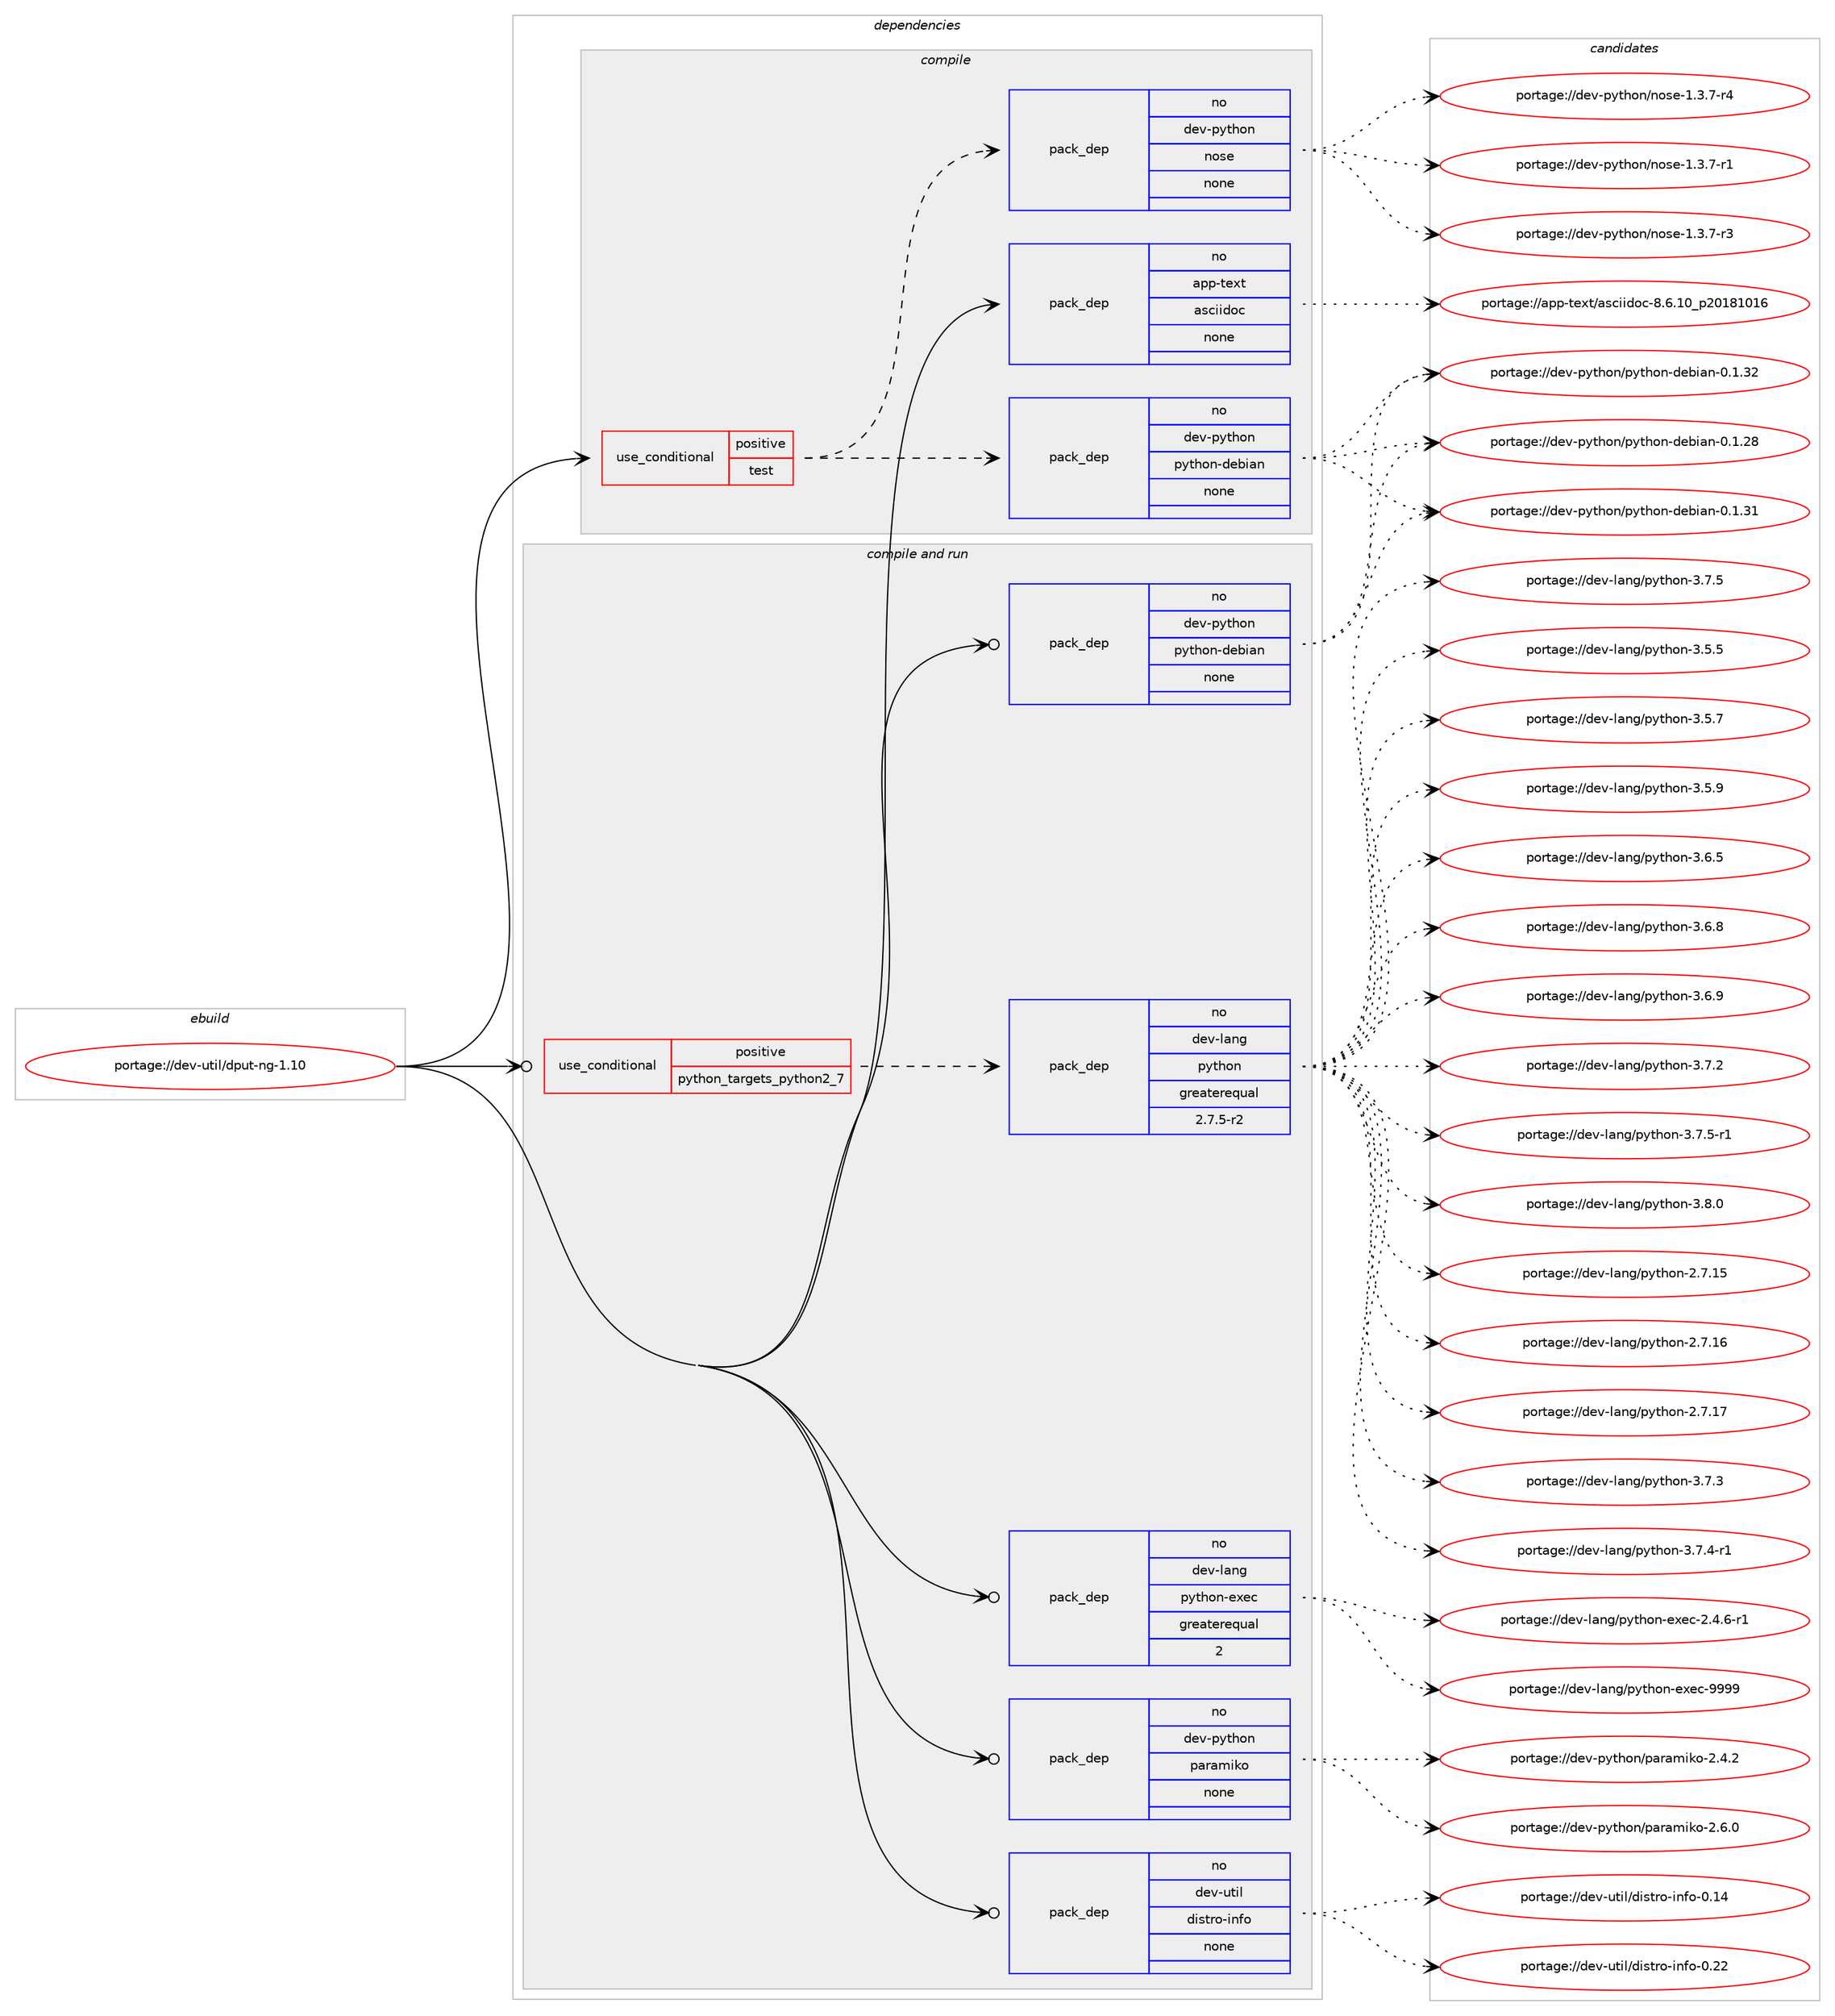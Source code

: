digraph prolog {

# *************
# Graph options
# *************

newrank=true;
concentrate=true;
compound=true;
graph [rankdir=LR,fontname=Helvetica,fontsize=10,ranksep=1.5];#, ranksep=2.5, nodesep=0.2];
edge  [arrowhead=vee];
node  [fontname=Helvetica,fontsize=10];

# **********
# The ebuild
# **********

subgraph cluster_leftcol {
color=gray;
rank=same;
label=<<i>ebuild</i>>;
id [label="portage://dev-util/dput-ng-1.10", color=red, width=4, href="../dev-util/dput-ng-1.10.svg"];
}

# ****************
# The dependencies
# ****************

subgraph cluster_midcol {
color=gray;
label=<<i>dependencies</i>>;
subgraph cluster_compile {
fillcolor="#eeeeee";
style=filled;
label=<<i>compile</i>>;
subgraph cond71097 {
dependency261867 [label=<<TABLE BORDER="0" CELLBORDER="1" CELLSPACING="0" CELLPADDING="4"><TR><TD ROWSPAN="3" CELLPADDING="10">use_conditional</TD></TR><TR><TD>positive</TD></TR><TR><TD>test</TD></TR></TABLE>>, shape=none, color=red];
subgraph pack187128 {
dependency261868 [label=<<TABLE BORDER="0" CELLBORDER="1" CELLSPACING="0" CELLPADDING="4" WIDTH="220"><TR><TD ROWSPAN="6" CELLPADDING="30">pack_dep</TD></TR><TR><TD WIDTH="110">no</TD></TR><TR><TD>dev-python</TD></TR><TR><TD>nose</TD></TR><TR><TD>none</TD></TR><TR><TD></TD></TR></TABLE>>, shape=none, color=blue];
}
dependency261867:e -> dependency261868:w [weight=20,style="dashed",arrowhead="vee"];
subgraph pack187129 {
dependency261869 [label=<<TABLE BORDER="0" CELLBORDER="1" CELLSPACING="0" CELLPADDING="4" WIDTH="220"><TR><TD ROWSPAN="6" CELLPADDING="30">pack_dep</TD></TR><TR><TD WIDTH="110">no</TD></TR><TR><TD>dev-python</TD></TR><TR><TD>python-debian</TD></TR><TR><TD>none</TD></TR><TR><TD></TD></TR></TABLE>>, shape=none, color=blue];
}
dependency261867:e -> dependency261869:w [weight=20,style="dashed",arrowhead="vee"];
}
id:e -> dependency261867:w [weight=20,style="solid",arrowhead="vee"];
subgraph pack187130 {
dependency261870 [label=<<TABLE BORDER="0" CELLBORDER="1" CELLSPACING="0" CELLPADDING="4" WIDTH="220"><TR><TD ROWSPAN="6" CELLPADDING="30">pack_dep</TD></TR><TR><TD WIDTH="110">no</TD></TR><TR><TD>app-text</TD></TR><TR><TD>asciidoc</TD></TR><TR><TD>none</TD></TR><TR><TD></TD></TR></TABLE>>, shape=none, color=blue];
}
id:e -> dependency261870:w [weight=20,style="solid",arrowhead="vee"];
}
subgraph cluster_compileandrun {
fillcolor="#eeeeee";
style=filled;
label=<<i>compile and run</i>>;
subgraph cond71098 {
dependency261871 [label=<<TABLE BORDER="0" CELLBORDER="1" CELLSPACING="0" CELLPADDING="4"><TR><TD ROWSPAN="3" CELLPADDING="10">use_conditional</TD></TR><TR><TD>positive</TD></TR><TR><TD>python_targets_python2_7</TD></TR></TABLE>>, shape=none, color=red];
subgraph pack187131 {
dependency261872 [label=<<TABLE BORDER="0" CELLBORDER="1" CELLSPACING="0" CELLPADDING="4" WIDTH="220"><TR><TD ROWSPAN="6" CELLPADDING="30">pack_dep</TD></TR><TR><TD WIDTH="110">no</TD></TR><TR><TD>dev-lang</TD></TR><TR><TD>python</TD></TR><TR><TD>greaterequal</TD></TR><TR><TD>2.7.5-r2</TD></TR></TABLE>>, shape=none, color=blue];
}
dependency261871:e -> dependency261872:w [weight=20,style="dashed",arrowhead="vee"];
}
id:e -> dependency261871:w [weight=20,style="solid",arrowhead="odotvee"];
subgraph pack187132 {
dependency261873 [label=<<TABLE BORDER="0" CELLBORDER="1" CELLSPACING="0" CELLPADDING="4" WIDTH="220"><TR><TD ROWSPAN="6" CELLPADDING="30">pack_dep</TD></TR><TR><TD WIDTH="110">no</TD></TR><TR><TD>dev-lang</TD></TR><TR><TD>python-exec</TD></TR><TR><TD>greaterequal</TD></TR><TR><TD>2</TD></TR></TABLE>>, shape=none, color=blue];
}
id:e -> dependency261873:w [weight=20,style="solid",arrowhead="odotvee"];
subgraph pack187133 {
dependency261874 [label=<<TABLE BORDER="0" CELLBORDER="1" CELLSPACING="0" CELLPADDING="4" WIDTH="220"><TR><TD ROWSPAN="6" CELLPADDING="30">pack_dep</TD></TR><TR><TD WIDTH="110">no</TD></TR><TR><TD>dev-python</TD></TR><TR><TD>paramiko</TD></TR><TR><TD>none</TD></TR><TR><TD></TD></TR></TABLE>>, shape=none, color=blue];
}
id:e -> dependency261874:w [weight=20,style="solid",arrowhead="odotvee"];
subgraph pack187134 {
dependency261875 [label=<<TABLE BORDER="0" CELLBORDER="1" CELLSPACING="0" CELLPADDING="4" WIDTH="220"><TR><TD ROWSPAN="6" CELLPADDING="30">pack_dep</TD></TR><TR><TD WIDTH="110">no</TD></TR><TR><TD>dev-python</TD></TR><TR><TD>python-debian</TD></TR><TR><TD>none</TD></TR><TR><TD></TD></TR></TABLE>>, shape=none, color=blue];
}
id:e -> dependency261875:w [weight=20,style="solid",arrowhead="odotvee"];
subgraph pack187135 {
dependency261876 [label=<<TABLE BORDER="0" CELLBORDER="1" CELLSPACING="0" CELLPADDING="4" WIDTH="220"><TR><TD ROWSPAN="6" CELLPADDING="30">pack_dep</TD></TR><TR><TD WIDTH="110">no</TD></TR><TR><TD>dev-util</TD></TR><TR><TD>distro-info</TD></TR><TR><TD>none</TD></TR><TR><TD></TD></TR></TABLE>>, shape=none, color=blue];
}
id:e -> dependency261876:w [weight=20,style="solid",arrowhead="odotvee"];
}
subgraph cluster_run {
fillcolor="#eeeeee";
style=filled;
label=<<i>run</i>>;
}
}

# **************
# The candidates
# **************

subgraph cluster_choices {
rank=same;
color=gray;
label=<<i>candidates</i>>;

subgraph choice187128 {
color=black;
nodesep=1;
choiceportage10010111845112121116104111110471101111151014549465146554511449 [label="portage://dev-python/nose-1.3.7-r1", color=red, width=4,href="../dev-python/nose-1.3.7-r1.svg"];
choiceportage10010111845112121116104111110471101111151014549465146554511451 [label="portage://dev-python/nose-1.3.7-r3", color=red, width=4,href="../dev-python/nose-1.3.7-r3.svg"];
choiceportage10010111845112121116104111110471101111151014549465146554511452 [label="portage://dev-python/nose-1.3.7-r4", color=red, width=4,href="../dev-python/nose-1.3.7-r4.svg"];
dependency261868:e -> choiceportage10010111845112121116104111110471101111151014549465146554511449:w [style=dotted,weight="100"];
dependency261868:e -> choiceportage10010111845112121116104111110471101111151014549465146554511451:w [style=dotted,weight="100"];
dependency261868:e -> choiceportage10010111845112121116104111110471101111151014549465146554511452:w [style=dotted,weight="100"];
}
subgraph choice187129 {
color=black;
nodesep=1;
choiceportage100101118451121211161041111104711212111610411111045100101981059711045484649465056 [label="portage://dev-python/python-debian-0.1.28", color=red, width=4,href="../dev-python/python-debian-0.1.28.svg"];
choiceportage100101118451121211161041111104711212111610411111045100101981059711045484649465149 [label="portage://dev-python/python-debian-0.1.31", color=red, width=4,href="../dev-python/python-debian-0.1.31.svg"];
choiceportage100101118451121211161041111104711212111610411111045100101981059711045484649465150 [label="portage://dev-python/python-debian-0.1.32", color=red, width=4,href="../dev-python/python-debian-0.1.32.svg"];
dependency261869:e -> choiceportage100101118451121211161041111104711212111610411111045100101981059711045484649465056:w [style=dotted,weight="100"];
dependency261869:e -> choiceportage100101118451121211161041111104711212111610411111045100101981059711045484649465149:w [style=dotted,weight="100"];
dependency261869:e -> choiceportage100101118451121211161041111104711212111610411111045100101981059711045484649465150:w [style=dotted,weight="100"];
}
subgraph choice187130 {
color=black;
nodesep=1;
choiceportage97112112451161011201164797115991051051001119945564654464948951125048495649484954 [label="portage://app-text/asciidoc-8.6.10_p20181016", color=red, width=4,href="../app-text/asciidoc-8.6.10_p20181016.svg"];
dependency261870:e -> choiceportage97112112451161011201164797115991051051001119945564654464948951125048495649484954:w [style=dotted,weight="100"];
}
subgraph choice187131 {
color=black;
nodesep=1;
choiceportage10010111845108971101034711212111610411111045504655464953 [label="portage://dev-lang/python-2.7.15", color=red, width=4,href="../dev-lang/python-2.7.15.svg"];
choiceportage10010111845108971101034711212111610411111045504655464954 [label="portage://dev-lang/python-2.7.16", color=red, width=4,href="../dev-lang/python-2.7.16.svg"];
choiceportage10010111845108971101034711212111610411111045504655464955 [label="portage://dev-lang/python-2.7.17", color=red, width=4,href="../dev-lang/python-2.7.17.svg"];
choiceportage100101118451089711010347112121116104111110455146534653 [label="portage://dev-lang/python-3.5.5", color=red, width=4,href="../dev-lang/python-3.5.5.svg"];
choiceportage100101118451089711010347112121116104111110455146534655 [label="portage://dev-lang/python-3.5.7", color=red, width=4,href="../dev-lang/python-3.5.7.svg"];
choiceportage100101118451089711010347112121116104111110455146534657 [label="portage://dev-lang/python-3.5.9", color=red, width=4,href="../dev-lang/python-3.5.9.svg"];
choiceportage100101118451089711010347112121116104111110455146544653 [label="portage://dev-lang/python-3.6.5", color=red, width=4,href="../dev-lang/python-3.6.5.svg"];
choiceportage100101118451089711010347112121116104111110455146544656 [label="portage://dev-lang/python-3.6.8", color=red, width=4,href="../dev-lang/python-3.6.8.svg"];
choiceportage100101118451089711010347112121116104111110455146544657 [label="portage://dev-lang/python-3.6.9", color=red, width=4,href="../dev-lang/python-3.6.9.svg"];
choiceportage100101118451089711010347112121116104111110455146554650 [label="portage://dev-lang/python-3.7.2", color=red, width=4,href="../dev-lang/python-3.7.2.svg"];
choiceportage100101118451089711010347112121116104111110455146554651 [label="portage://dev-lang/python-3.7.3", color=red, width=4,href="../dev-lang/python-3.7.3.svg"];
choiceportage1001011184510897110103471121211161041111104551465546524511449 [label="portage://dev-lang/python-3.7.4-r1", color=red, width=4,href="../dev-lang/python-3.7.4-r1.svg"];
choiceportage100101118451089711010347112121116104111110455146554653 [label="portage://dev-lang/python-3.7.5", color=red, width=4,href="../dev-lang/python-3.7.5.svg"];
choiceportage1001011184510897110103471121211161041111104551465546534511449 [label="portage://dev-lang/python-3.7.5-r1", color=red, width=4,href="../dev-lang/python-3.7.5-r1.svg"];
choiceportage100101118451089711010347112121116104111110455146564648 [label="portage://dev-lang/python-3.8.0", color=red, width=4,href="../dev-lang/python-3.8.0.svg"];
dependency261872:e -> choiceportage10010111845108971101034711212111610411111045504655464953:w [style=dotted,weight="100"];
dependency261872:e -> choiceportage10010111845108971101034711212111610411111045504655464954:w [style=dotted,weight="100"];
dependency261872:e -> choiceportage10010111845108971101034711212111610411111045504655464955:w [style=dotted,weight="100"];
dependency261872:e -> choiceportage100101118451089711010347112121116104111110455146534653:w [style=dotted,weight="100"];
dependency261872:e -> choiceportage100101118451089711010347112121116104111110455146534655:w [style=dotted,weight="100"];
dependency261872:e -> choiceportage100101118451089711010347112121116104111110455146534657:w [style=dotted,weight="100"];
dependency261872:e -> choiceportage100101118451089711010347112121116104111110455146544653:w [style=dotted,weight="100"];
dependency261872:e -> choiceportage100101118451089711010347112121116104111110455146544656:w [style=dotted,weight="100"];
dependency261872:e -> choiceportage100101118451089711010347112121116104111110455146544657:w [style=dotted,weight="100"];
dependency261872:e -> choiceportage100101118451089711010347112121116104111110455146554650:w [style=dotted,weight="100"];
dependency261872:e -> choiceportage100101118451089711010347112121116104111110455146554651:w [style=dotted,weight="100"];
dependency261872:e -> choiceportage1001011184510897110103471121211161041111104551465546524511449:w [style=dotted,weight="100"];
dependency261872:e -> choiceportage100101118451089711010347112121116104111110455146554653:w [style=dotted,weight="100"];
dependency261872:e -> choiceportage1001011184510897110103471121211161041111104551465546534511449:w [style=dotted,weight="100"];
dependency261872:e -> choiceportage100101118451089711010347112121116104111110455146564648:w [style=dotted,weight="100"];
}
subgraph choice187132 {
color=black;
nodesep=1;
choiceportage10010111845108971101034711212111610411111045101120101994550465246544511449 [label="portage://dev-lang/python-exec-2.4.6-r1", color=red, width=4,href="../dev-lang/python-exec-2.4.6-r1.svg"];
choiceportage10010111845108971101034711212111610411111045101120101994557575757 [label="portage://dev-lang/python-exec-9999", color=red, width=4,href="../dev-lang/python-exec-9999.svg"];
dependency261873:e -> choiceportage10010111845108971101034711212111610411111045101120101994550465246544511449:w [style=dotted,weight="100"];
dependency261873:e -> choiceportage10010111845108971101034711212111610411111045101120101994557575757:w [style=dotted,weight="100"];
}
subgraph choice187133 {
color=black;
nodesep=1;
choiceportage10010111845112121116104111110471129711497109105107111455046524650 [label="portage://dev-python/paramiko-2.4.2", color=red, width=4,href="../dev-python/paramiko-2.4.2.svg"];
choiceportage10010111845112121116104111110471129711497109105107111455046544648 [label="portage://dev-python/paramiko-2.6.0", color=red, width=4,href="../dev-python/paramiko-2.6.0.svg"];
dependency261874:e -> choiceportage10010111845112121116104111110471129711497109105107111455046524650:w [style=dotted,weight="100"];
dependency261874:e -> choiceportage10010111845112121116104111110471129711497109105107111455046544648:w [style=dotted,weight="100"];
}
subgraph choice187134 {
color=black;
nodesep=1;
choiceportage100101118451121211161041111104711212111610411111045100101981059711045484649465056 [label="portage://dev-python/python-debian-0.1.28", color=red, width=4,href="../dev-python/python-debian-0.1.28.svg"];
choiceportage100101118451121211161041111104711212111610411111045100101981059711045484649465149 [label="portage://dev-python/python-debian-0.1.31", color=red, width=4,href="../dev-python/python-debian-0.1.31.svg"];
choiceportage100101118451121211161041111104711212111610411111045100101981059711045484649465150 [label="portage://dev-python/python-debian-0.1.32", color=red, width=4,href="../dev-python/python-debian-0.1.32.svg"];
dependency261875:e -> choiceportage100101118451121211161041111104711212111610411111045100101981059711045484649465056:w [style=dotted,weight="100"];
dependency261875:e -> choiceportage100101118451121211161041111104711212111610411111045100101981059711045484649465149:w [style=dotted,weight="100"];
dependency261875:e -> choiceportage100101118451121211161041111104711212111610411111045100101981059711045484649465150:w [style=dotted,weight="100"];
}
subgraph choice187135 {
color=black;
nodesep=1;
choiceportage1001011184511711610510847100105115116114111451051101021114548464952 [label="portage://dev-util/distro-info-0.14", color=red, width=4,href="../dev-util/distro-info-0.14.svg"];
choiceportage1001011184511711610510847100105115116114111451051101021114548465050 [label="portage://dev-util/distro-info-0.22", color=red, width=4,href="../dev-util/distro-info-0.22.svg"];
dependency261876:e -> choiceportage1001011184511711610510847100105115116114111451051101021114548464952:w [style=dotted,weight="100"];
dependency261876:e -> choiceportage1001011184511711610510847100105115116114111451051101021114548465050:w [style=dotted,weight="100"];
}
}

}
